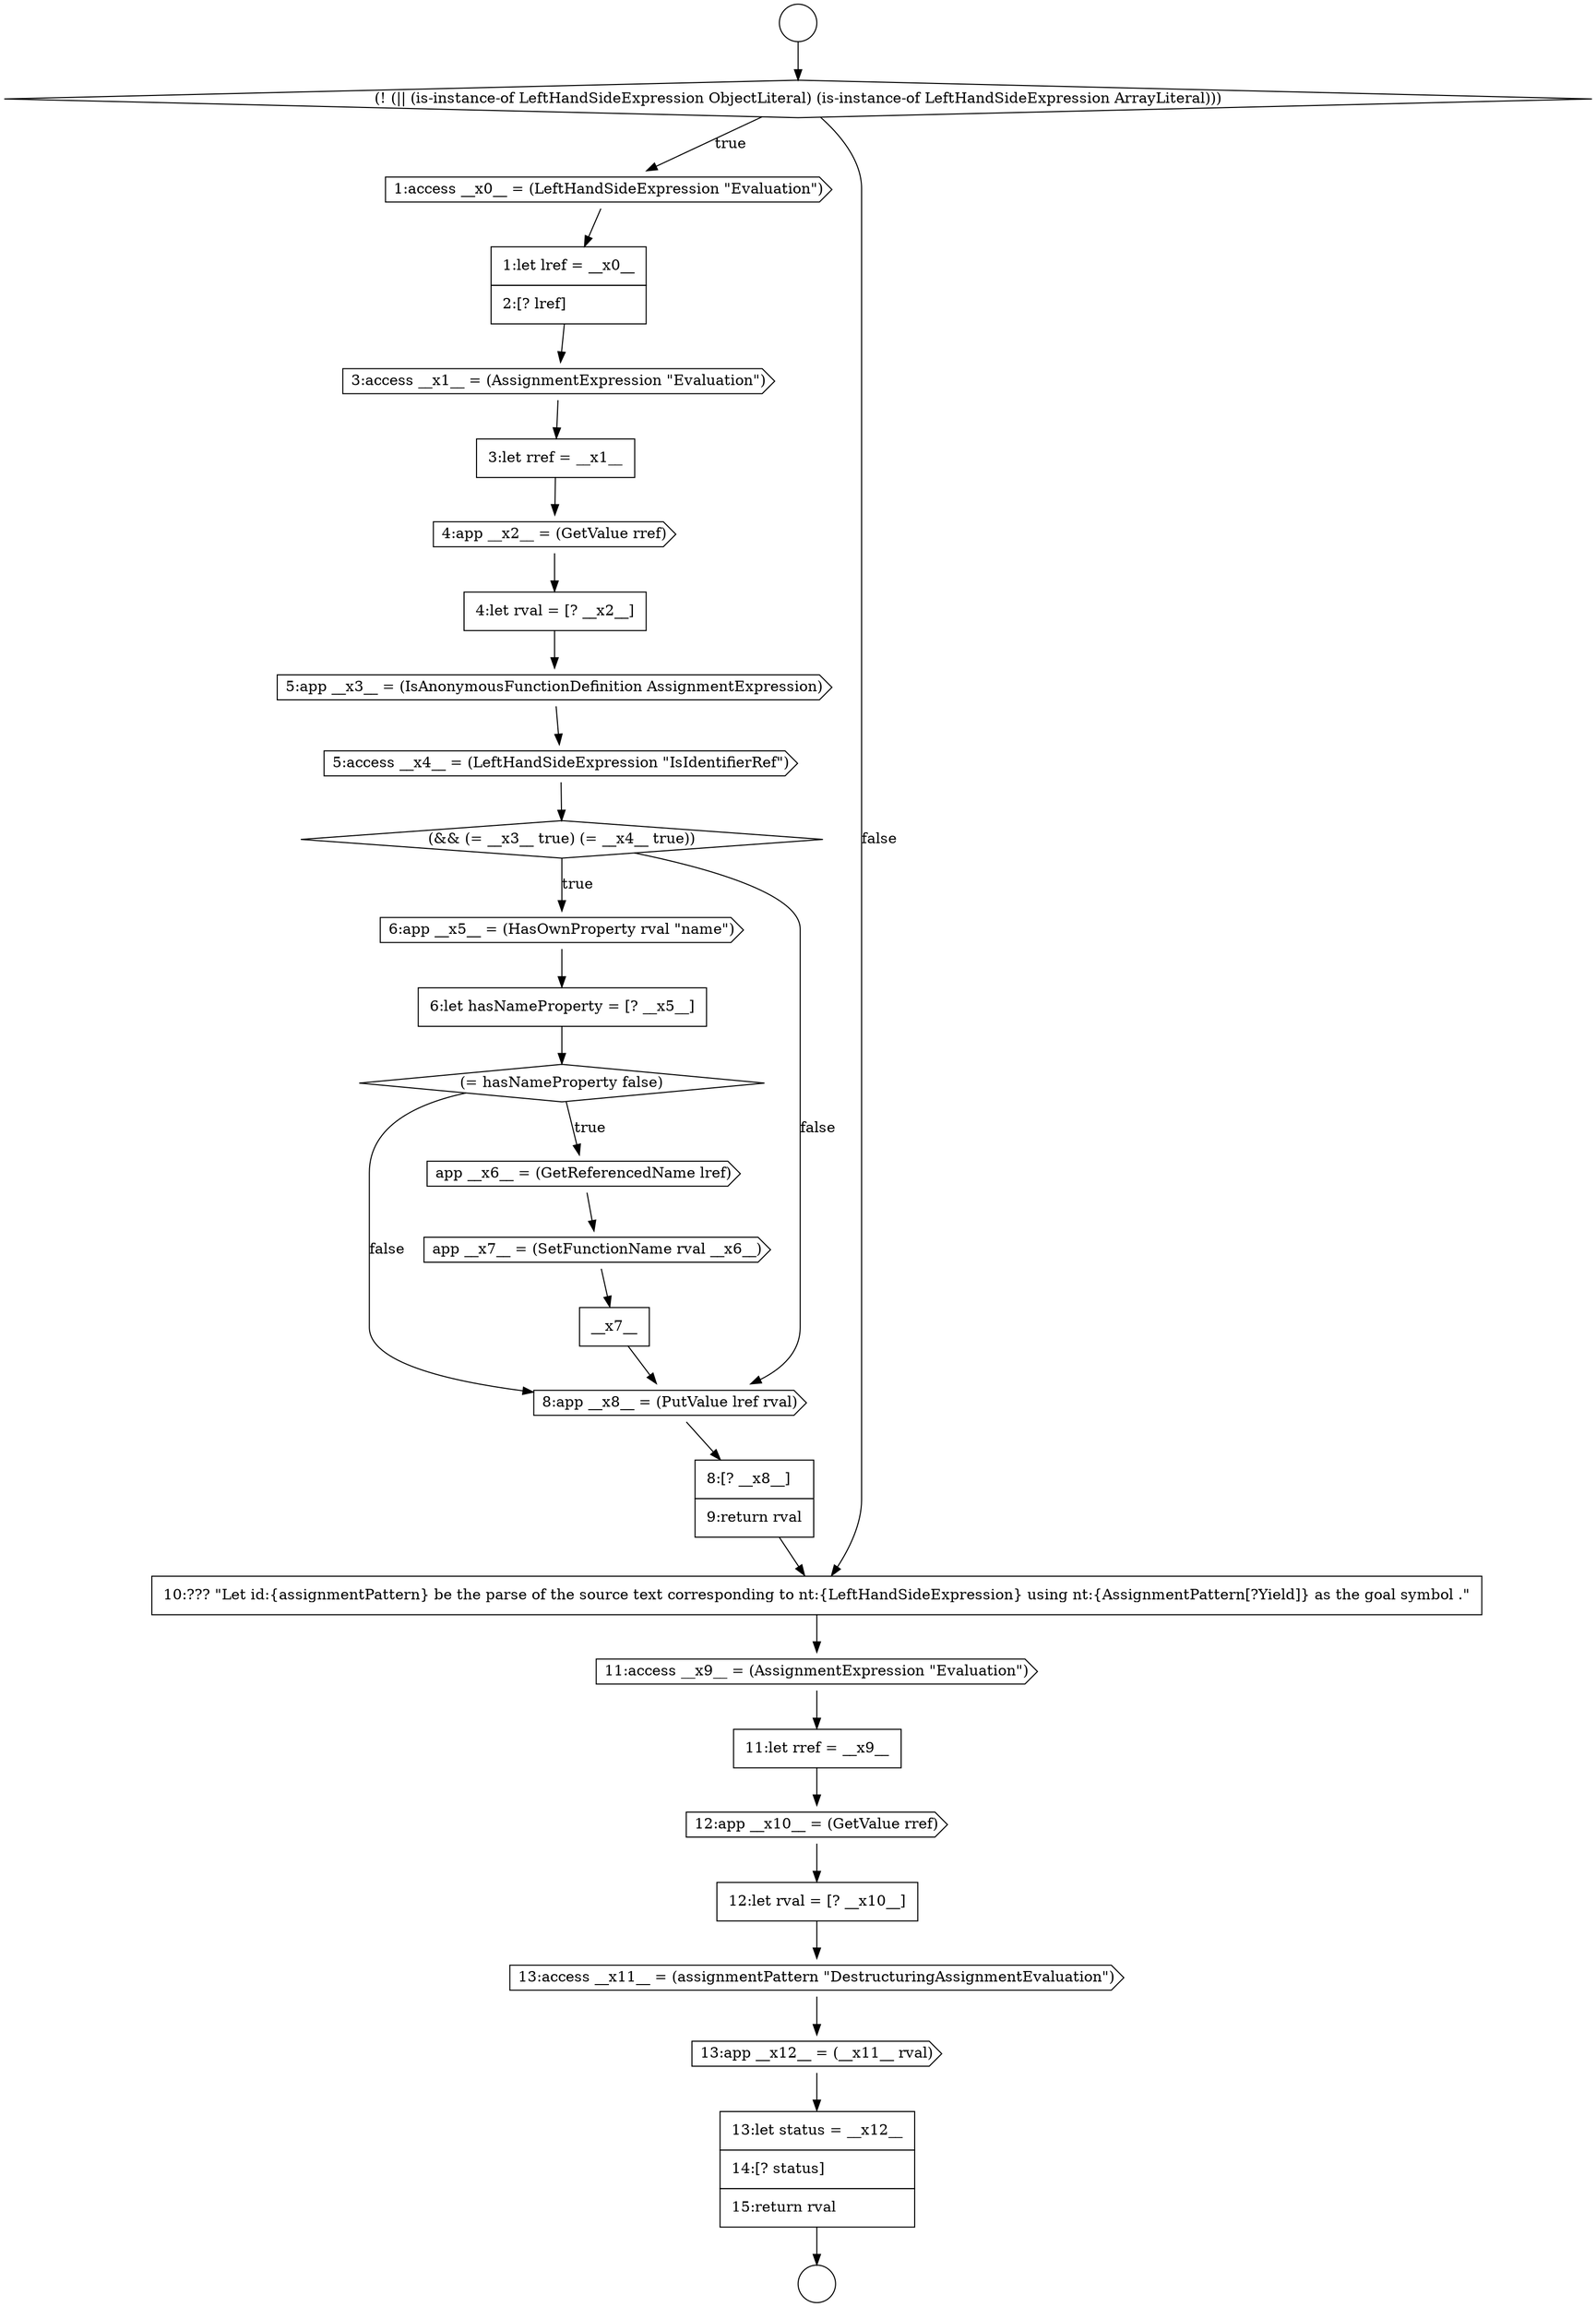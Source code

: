 digraph {
  node4839 [shape=cds, label=<<font color="black">11:access __x9__ = (AssignmentExpression &quot;Evaluation&quot;)</font>> color="black" fillcolor="white" style=filled]
  node4830 [shape=cds, label=<<font color="black">6:app __x5__ = (HasOwnProperty rval &quot;name&quot;)</font>> color="black" fillcolor="white" style=filled]
  node4820 [shape=diamond, label=<<font color="black">(! (|| (is-instance-of LeftHandSideExpression ObjectLiteral) (is-instance-of LeftHandSideExpression ArrayLiteral)))</font>> color="black" fillcolor="white" style=filled]
  node4829 [shape=diamond, label=<<font color="black">(&amp;&amp; (= __x3__ true) (= __x4__ true))</font>> color="black" fillcolor="white" style=filled]
  node4828 [shape=cds, label=<<font color="black">5:access __x4__ = (LeftHandSideExpression &quot;IsIdentifierRef&quot;)</font>> color="black" fillcolor="white" style=filled]
  node4831 [shape=none, margin=0, label=<<font color="black">
    <table border="0" cellborder="1" cellspacing="0" cellpadding="10">
      <tr><td align="left">6:let hasNameProperty = [? __x5__]</td></tr>
    </table>
  </font>> color="black" fillcolor="white" style=filled]
  node4826 [shape=none, margin=0, label=<<font color="black">
    <table border="0" cellborder="1" cellspacing="0" cellpadding="10">
      <tr><td align="left">4:let rval = [? __x2__]</td></tr>
    </table>
  </font>> color="black" fillcolor="white" style=filled]
  node4835 [shape=none, margin=0, label=<<font color="black">
    <table border="0" cellborder="1" cellspacing="0" cellpadding="10">
      <tr><td align="left">__x7__</td></tr>
    </table>
  </font>> color="black" fillcolor="white" style=filled]
  node4824 [shape=none, margin=0, label=<<font color="black">
    <table border="0" cellborder="1" cellspacing="0" cellpadding="10">
      <tr><td align="left">3:let rref = __x1__</td></tr>
    </table>
  </font>> color="black" fillcolor="white" style=filled]
  node4842 [shape=none, margin=0, label=<<font color="black">
    <table border="0" cellborder="1" cellspacing="0" cellpadding="10">
      <tr><td align="left">12:let rval = [? __x10__]</td></tr>
    </table>
  </font>> color="black" fillcolor="white" style=filled]
  node4825 [shape=cds, label=<<font color="black">4:app __x2__ = (GetValue rref)</font>> color="black" fillcolor="white" style=filled]
  node4821 [shape=cds, label=<<font color="black">1:access __x0__ = (LeftHandSideExpression &quot;Evaluation&quot;)</font>> color="black" fillcolor="white" style=filled]
  node4836 [shape=cds, label=<<font color="black">8:app __x8__ = (PutValue lref rval)</font>> color="black" fillcolor="white" style=filled]
  node4845 [shape=none, margin=0, label=<<font color="black">
    <table border="0" cellborder="1" cellspacing="0" cellpadding="10">
      <tr><td align="left">13:let status = __x12__</td></tr>
      <tr><td align="left">14:[? status]</td></tr>
      <tr><td align="left">15:return rval</td></tr>
    </table>
  </font>> color="black" fillcolor="white" style=filled]
  node4840 [shape=none, margin=0, label=<<font color="black">
    <table border="0" cellborder="1" cellspacing="0" cellpadding="10">
      <tr><td align="left">11:let rref = __x9__</td></tr>
    </table>
  </font>> color="black" fillcolor="white" style=filled]
  node4837 [shape=none, margin=0, label=<<font color="black">
    <table border="0" cellborder="1" cellspacing="0" cellpadding="10">
      <tr><td align="left">8:[? __x8__]</td></tr>
      <tr><td align="left">9:return rval</td></tr>
    </table>
  </font>> color="black" fillcolor="white" style=filled]
  node4822 [shape=none, margin=0, label=<<font color="black">
    <table border="0" cellborder="1" cellspacing="0" cellpadding="10">
      <tr><td align="left">1:let lref = __x0__</td></tr>
      <tr><td align="left">2:[? lref]</td></tr>
    </table>
  </font>> color="black" fillcolor="white" style=filled]
  node4833 [shape=cds, label=<<font color="black">app __x6__ = (GetReferencedName lref)</font>> color="black" fillcolor="white" style=filled]
  node4818 [shape=circle label=" " color="black" fillcolor="white" style=filled]
  node4827 [shape=cds, label=<<font color="black">5:app __x3__ = (IsAnonymousFunctionDefinition AssignmentExpression)</font>> color="black" fillcolor="white" style=filled]
  node4844 [shape=cds, label=<<font color="black">13:app __x12__ = (__x11__ rval)</font>> color="black" fillcolor="white" style=filled]
  node4832 [shape=diamond, label=<<font color="black">(= hasNameProperty false)</font>> color="black" fillcolor="white" style=filled]
  node4838 [shape=none, margin=0, label=<<font color="black">
    <table border="0" cellborder="1" cellspacing="0" cellpadding="10">
      <tr><td align="left">10:??? &quot;Let id:{assignmentPattern} be the parse of the source text corresponding to nt:{LeftHandSideExpression} using nt:{AssignmentPattern[?Yield]} as the goal symbol .&quot;</td></tr>
    </table>
  </font>> color="black" fillcolor="white" style=filled]
  node4819 [shape=circle label=" " color="black" fillcolor="white" style=filled]
  node4834 [shape=cds, label=<<font color="black">app __x7__ = (SetFunctionName rval __x6__)</font>> color="black" fillcolor="white" style=filled]
  node4823 [shape=cds, label=<<font color="black">3:access __x1__ = (AssignmentExpression &quot;Evaluation&quot;)</font>> color="black" fillcolor="white" style=filled]
  node4843 [shape=cds, label=<<font color="black">13:access __x11__ = (assignmentPattern &quot;DestructuringAssignmentEvaluation&quot;)</font>> color="black" fillcolor="white" style=filled]
  node4841 [shape=cds, label=<<font color="black">12:app __x10__ = (GetValue rref)</font>> color="black" fillcolor="white" style=filled]
  node4820 -> node4821 [label=<<font color="black">true</font>> color="black"]
  node4820 -> node4838 [label=<<font color="black">false</font>> color="black"]
  node4821 -> node4822 [ color="black"]
  node4818 -> node4820 [ color="black"]
  node4835 -> node4836 [ color="black"]
  node4837 -> node4838 [ color="black"]
  node4824 -> node4825 [ color="black"]
  node4836 -> node4837 [ color="black"]
  node4844 -> node4845 [ color="black"]
  node4841 -> node4842 [ color="black"]
  node4840 -> node4841 [ color="black"]
  node4845 -> node4819 [ color="black"]
  node4826 -> node4827 [ color="black"]
  node4843 -> node4844 [ color="black"]
  node4827 -> node4828 [ color="black"]
  node4839 -> node4840 [ color="black"]
  node4828 -> node4829 [ color="black"]
  node4838 -> node4839 [ color="black"]
  node4823 -> node4824 [ color="black"]
  node4834 -> node4835 [ color="black"]
  node4829 -> node4830 [label=<<font color="black">true</font>> color="black"]
  node4829 -> node4836 [label=<<font color="black">false</font>> color="black"]
  node4825 -> node4826 [ color="black"]
  node4842 -> node4843 [ color="black"]
  node4832 -> node4833 [label=<<font color="black">true</font>> color="black"]
  node4832 -> node4836 [label=<<font color="black">false</font>> color="black"]
  node4822 -> node4823 [ color="black"]
  node4833 -> node4834 [ color="black"]
  node4830 -> node4831 [ color="black"]
  node4831 -> node4832 [ color="black"]
}
